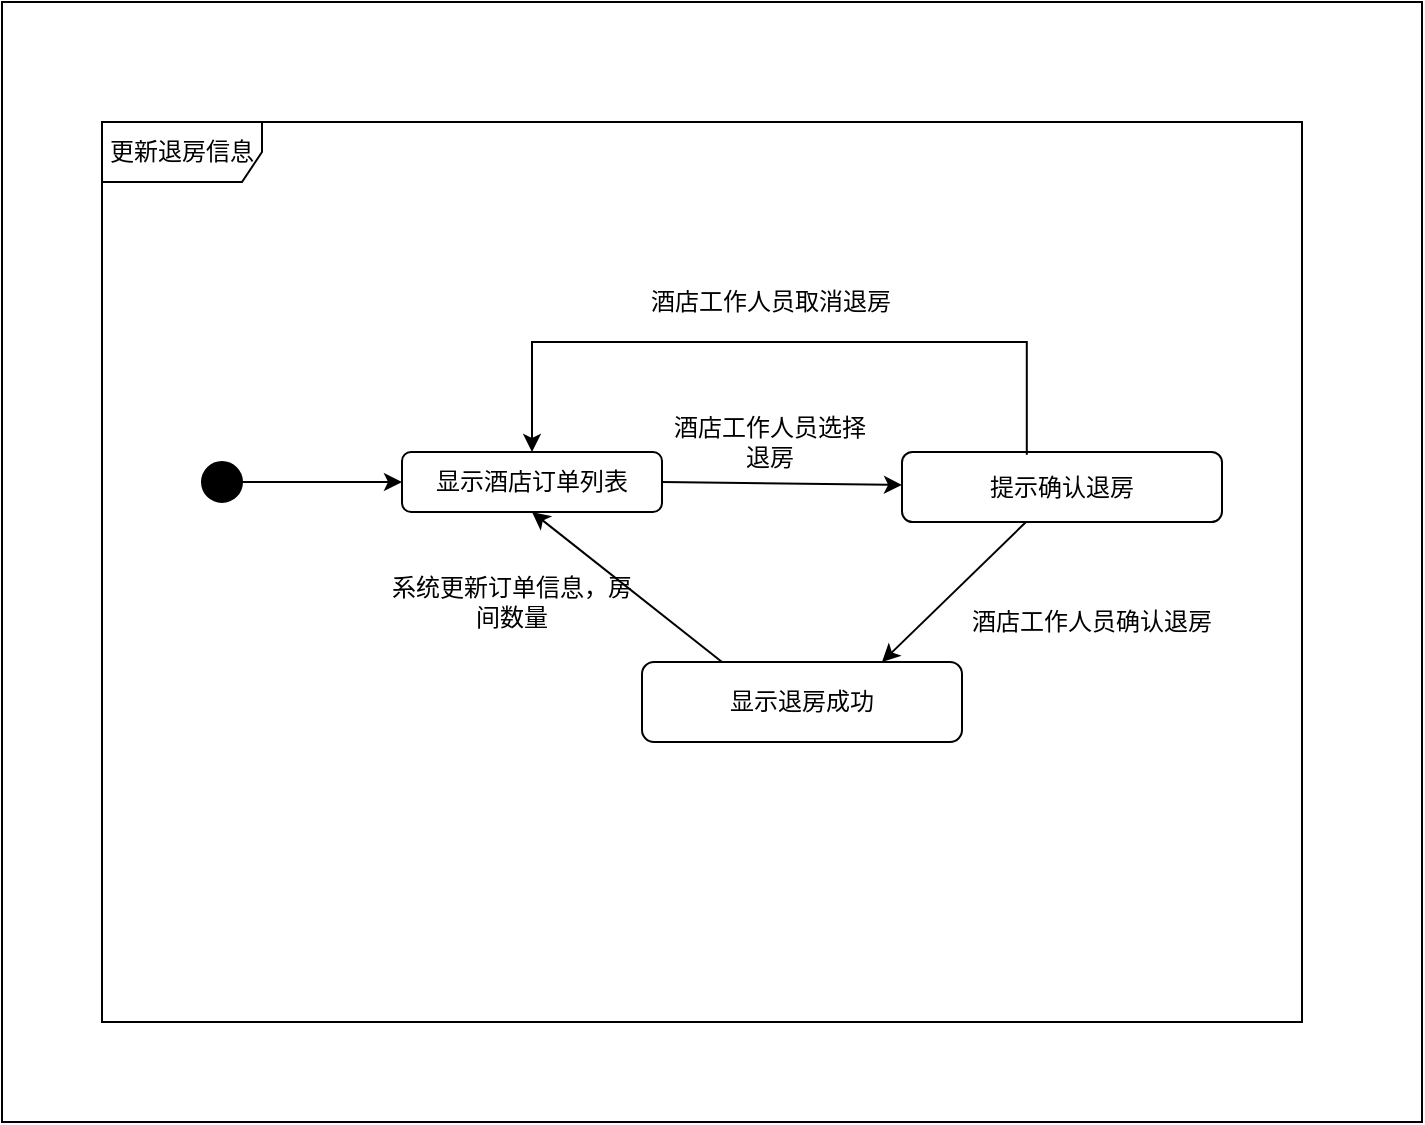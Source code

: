 <mxfile version="13.0.1" type="device"><diagram id="XmyENelYMt8AKMOP6o-S" name="Page-1"><mxGraphModel dx="1038" dy="531" grid="1" gridSize="10" guides="1" tooltips="1" connect="1" arrows="1" fold="1" page="1" pageScale="1" pageWidth="827" pageHeight="1169" math="0" shadow="0"><root><mxCell id="0"/><mxCell id="1" parent="0"/><mxCell id="Y-Z0l6p1yvPrJQ7TcgdN-1" value="" style="rounded=0;whiteSpace=wrap;html=1;" vertex="1" parent="1"><mxGeometry x="80" y="40" width="710" height="560" as="geometry"/></mxCell><mxCell id="Y-Z0l6p1yvPrJQ7TcgdN-2" value="更新退房信息" style="shape=umlFrame;whiteSpace=wrap;html=1;width=80;height=30;" vertex="1" parent="1"><mxGeometry x="130" y="100" width="600" height="450" as="geometry"/></mxCell><mxCell id="Y-Z0l6p1yvPrJQ7TcgdN-3" value="" style="ellipse;whiteSpace=wrap;html=1;aspect=fixed;fillColor=#000000;" vertex="1" parent="1"><mxGeometry x="180" y="270" width="20" height="20" as="geometry"/></mxCell><mxCell id="Y-Z0l6p1yvPrJQ7TcgdN-4" value="显示酒店订单列表" style="rounded=1;whiteSpace=wrap;html=1;fillColor=#FFFFFF;" vertex="1" parent="1"><mxGeometry x="280" y="265" width="130" height="30" as="geometry"/></mxCell><mxCell id="Y-Z0l6p1yvPrJQ7TcgdN-5" value="" style="endArrow=classic;html=1;exitX=1;exitY=0.5;exitDx=0;exitDy=0;entryX=0;entryY=0.5;entryDx=0;entryDy=0;" edge="1" parent="1" source="Y-Z0l6p1yvPrJQ7TcgdN-3" target="Y-Z0l6p1yvPrJQ7TcgdN-4"><mxGeometry width="50" height="50" relative="1" as="geometry"><mxPoint x="390" y="390" as="sourcePoint"/><mxPoint x="440" y="340" as="targetPoint"/></mxGeometry></mxCell><mxCell id="Y-Z0l6p1yvPrJQ7TcgdN-9" value="" style="rounded=0;orthogonalLoop=1;jettySize=auto;html=1;entryX=0.75;entryY=0;entryDx=0;entryDy=0;" edge="1" parent="1" source="Y-Z0l6p1yvPrJQ7TcgdN-6" target="Y-Z0l6p1yvPrJQ7TcgdN-7"><mxGeometry relative="1" as="geometry"/></mxCell><mxCell id="Y-Z0l6p1yvPrJQ7TcgdN-6" value="提示确认退房" style="rounded=1;whiteSpace=wrap;html=1;fillColor=#FFFFFF;" vertex="1" parent="1"><mxGeometry x="530" y="265" width="160" height="35" as="geometry"/></mxCell><mxCell id="Y-Z0l6p1yvPrJQ7TcgdN-7" value="显示退房成功" style="rounded=1;whiteSpace=wrap;html=1;fillColor=#FFFFFF;" vertex="1" parent="1"><mxGeometry x="400" y="370" width="160" height="40" as="geometry"/></mxCell><mxCell id="Y-Z0l6p1yvPrJQ7TcgdN-10" value="" style="endArrow=classic;html=1;entryX=0.5;entryY=1;entryDx=0;entryDy=0;exitX=0.25;exitY=0;exitDx=0;exitDy=0;" edge="1" parent="1" source="Y-Z0l6p1yvPrJQ7TcgdN-7" target="Y-Z0l6p1yvPrJQ7TcgdN-4"><mxGeometry width="50" height="50" relative="1" as="geometry"><mxPoint x="390" y="390" as="sourcePoint"/><mxPoint x="440" y="340" as="targetPoint"/></mxGeometry></mxCell><mxCell id="Y-Z0l6p1yvPrJQ7TcgdN-11" value="" style="endArrow=none;startArrow=classic;html=1;edgeStyle=orthogonalEdgeStyle;entryX=0.39;entryY=0.04;entryDx=0;entryDy=0;exitX=0.5;exitY=0;exitDx=0;exitDy=0;rounded=0;entryPerimeter=0;startFill=1;endFill=0;" edge="1" parent="1" source="Y-Z0l6p1yvPrJQ7TcgdN-4" target="Y-Z0l6p1yvPrJQ7TcgdN-6"><mxGeometry width="50" height="50" relative="1" as="geometry"><mxPoint x="390" y="390" as="sourcePoint"/><mxPoint x="440" y="340" as="targetPoint"/><Array as="points"><mxPoint x="345" y="210"/><mxPoint x="592" y="210"/></Array></mxGeometry></mxCell><mxCell id="Y-Z0l6p1yvPrJQ7TcgdN-12" value="酒店工作人员确认退房" style="text;html=1;strokeColor=none;fillColor=none;align=center;verticalAlign=middle;whiteSpace=wrap;rounded=0;" vertex="1" parent="1"><mxGeometry x="550" y="340" width="150" height="20" as="geometry"/></mxCell><mxCell id="Y-Z0l6p1yvPrJQ7TcgdN-13" value="" style="endArrow=classic;html=1;exitX=1;exitY=0.5;exitDx=0;exitDy=0;" edge="1" parent="1" source="Y-Z0l6p1yvPrJQ7TcgdN-4" target="Y-Z0l6p1yvPrJQ7TcgdN-6"><mxGeometry width="50" height="50" relative="1" as="geometry"><mxPoint x="390" y="390" as="sourcePoint"/><mxPoint x="440" y="340" as="targetPoint"/></mxGeometry></mxCell><mxCell id="Y-Z0l6p1yvPrJQ7TcgdN-14" value="系统更新订单信息，房间数量" style="text;html=1;strokeColor=none;fillColor=none;align=center;verticalAlign=middle;whiteSpace=wrap;rounded=0;" vertex="1" parent="1"><mxGeometry x="270" y="330" width="130" height="20" as="geometry"/></mxCell><mxCell id="Y-Z0l6p1yvPrJQ7TcgdN-15" value="酒店工作人员选择退房" style="text;html=1;strokeColor=none;fillColor=none;align=center;verticalAlign=middle;whiteSpace=wrap;rounded=0;" vertex="1" parent="1"><mxGeometry x="414" y="250" width="100" height="20" as="geometry"/></mxCell><mxCell id="Y-Z0l6p1yvPrJQ7TcgdN-16" value="酒店工作人员取消退房" style="text;html=1;strokeColor=none;fillColor=none;align=center;verticalAlign=middle;whiteSpace=wrap;rounded=0;" vertex="1" parent="1"><mxGeometry x="401.5" y="180" width="125" height="20" as="geometry"/></mxCell></root></mxGraphModel></diagram></mxfile>